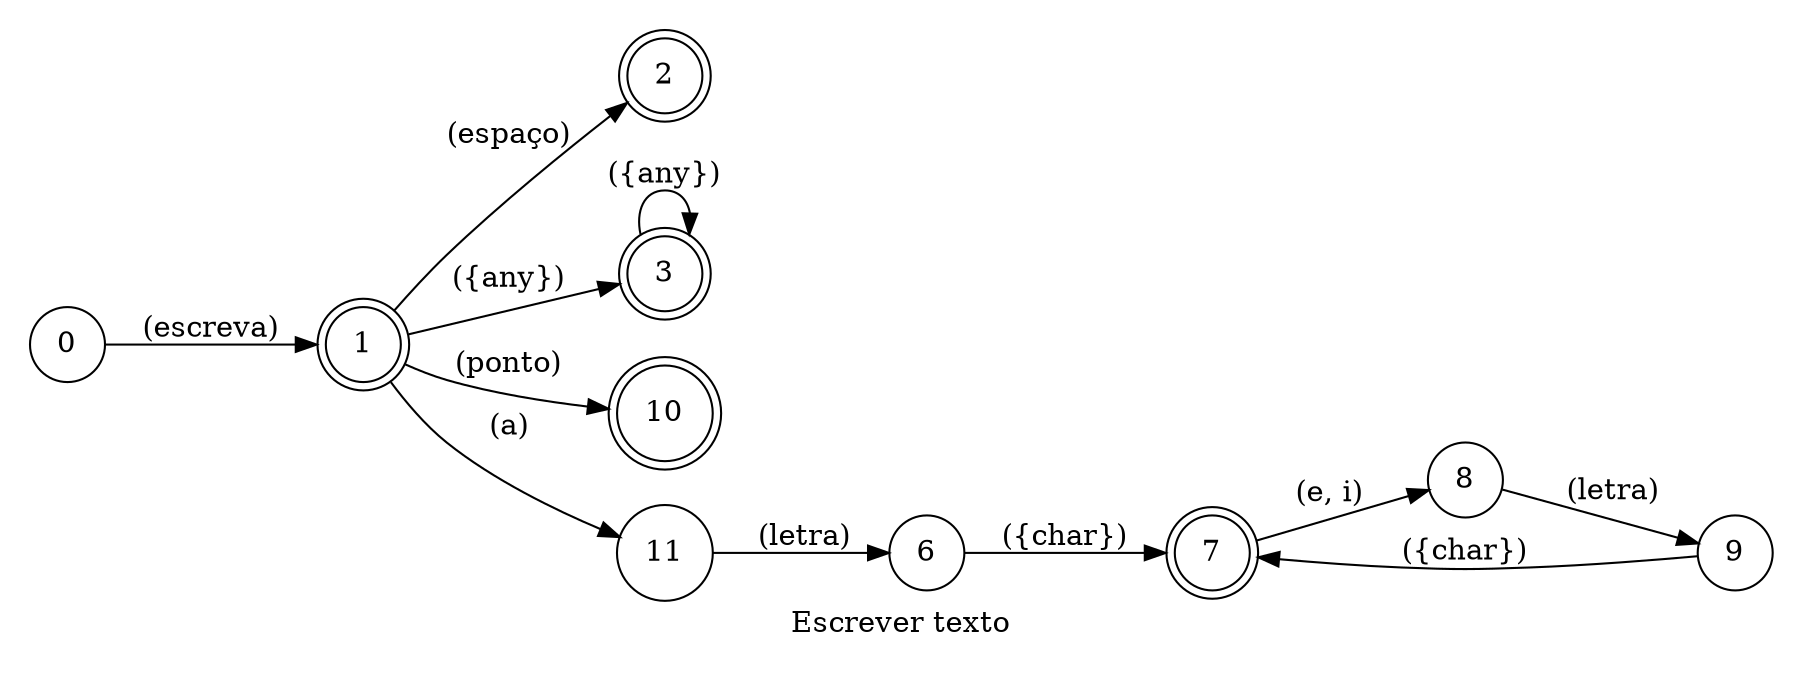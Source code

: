 digraph Write {
    id="write";
    label="Escrever texto";
    lang="pt-BR";
    langName="Português";
    pad="0.2";
    rankdir=LR;
    disableStopWords="true";
    node[shape=doublecircle]; 1 2 3 7 10;
    node[shape=circle];

    0 -> 1 [label="(escreva)"];
    1 -> 3 [label="({any})", store=text];
    1 -> 2 [label="(espaço)", store=isSpace, normalizer=boolean];
    3 -> 3 [label="({any})", store=text];

    1 -> 11 [label="(a)"];
    11 -> 6 [label="(letra)", store=isDitaction, normalizer=boolean];
    {6 9} -> 7 [label="({char})", store=text];
    7 -> 8 [label="(e, i)"];
    8 -> 9 [label="(letra)"];
    1 -> 10 [label="(ponto)", store=isDot, normalizer=boolean];

    title="Escrever texto";
    desc="Escreve um pedaço de texto no editor de texto";
    examples="
        escreva ola como vai você,
        escreva apenas um teste,
        escreva meu nome é giovani girogio,
        escreva letra a B e letra O e letra I
    ";
}